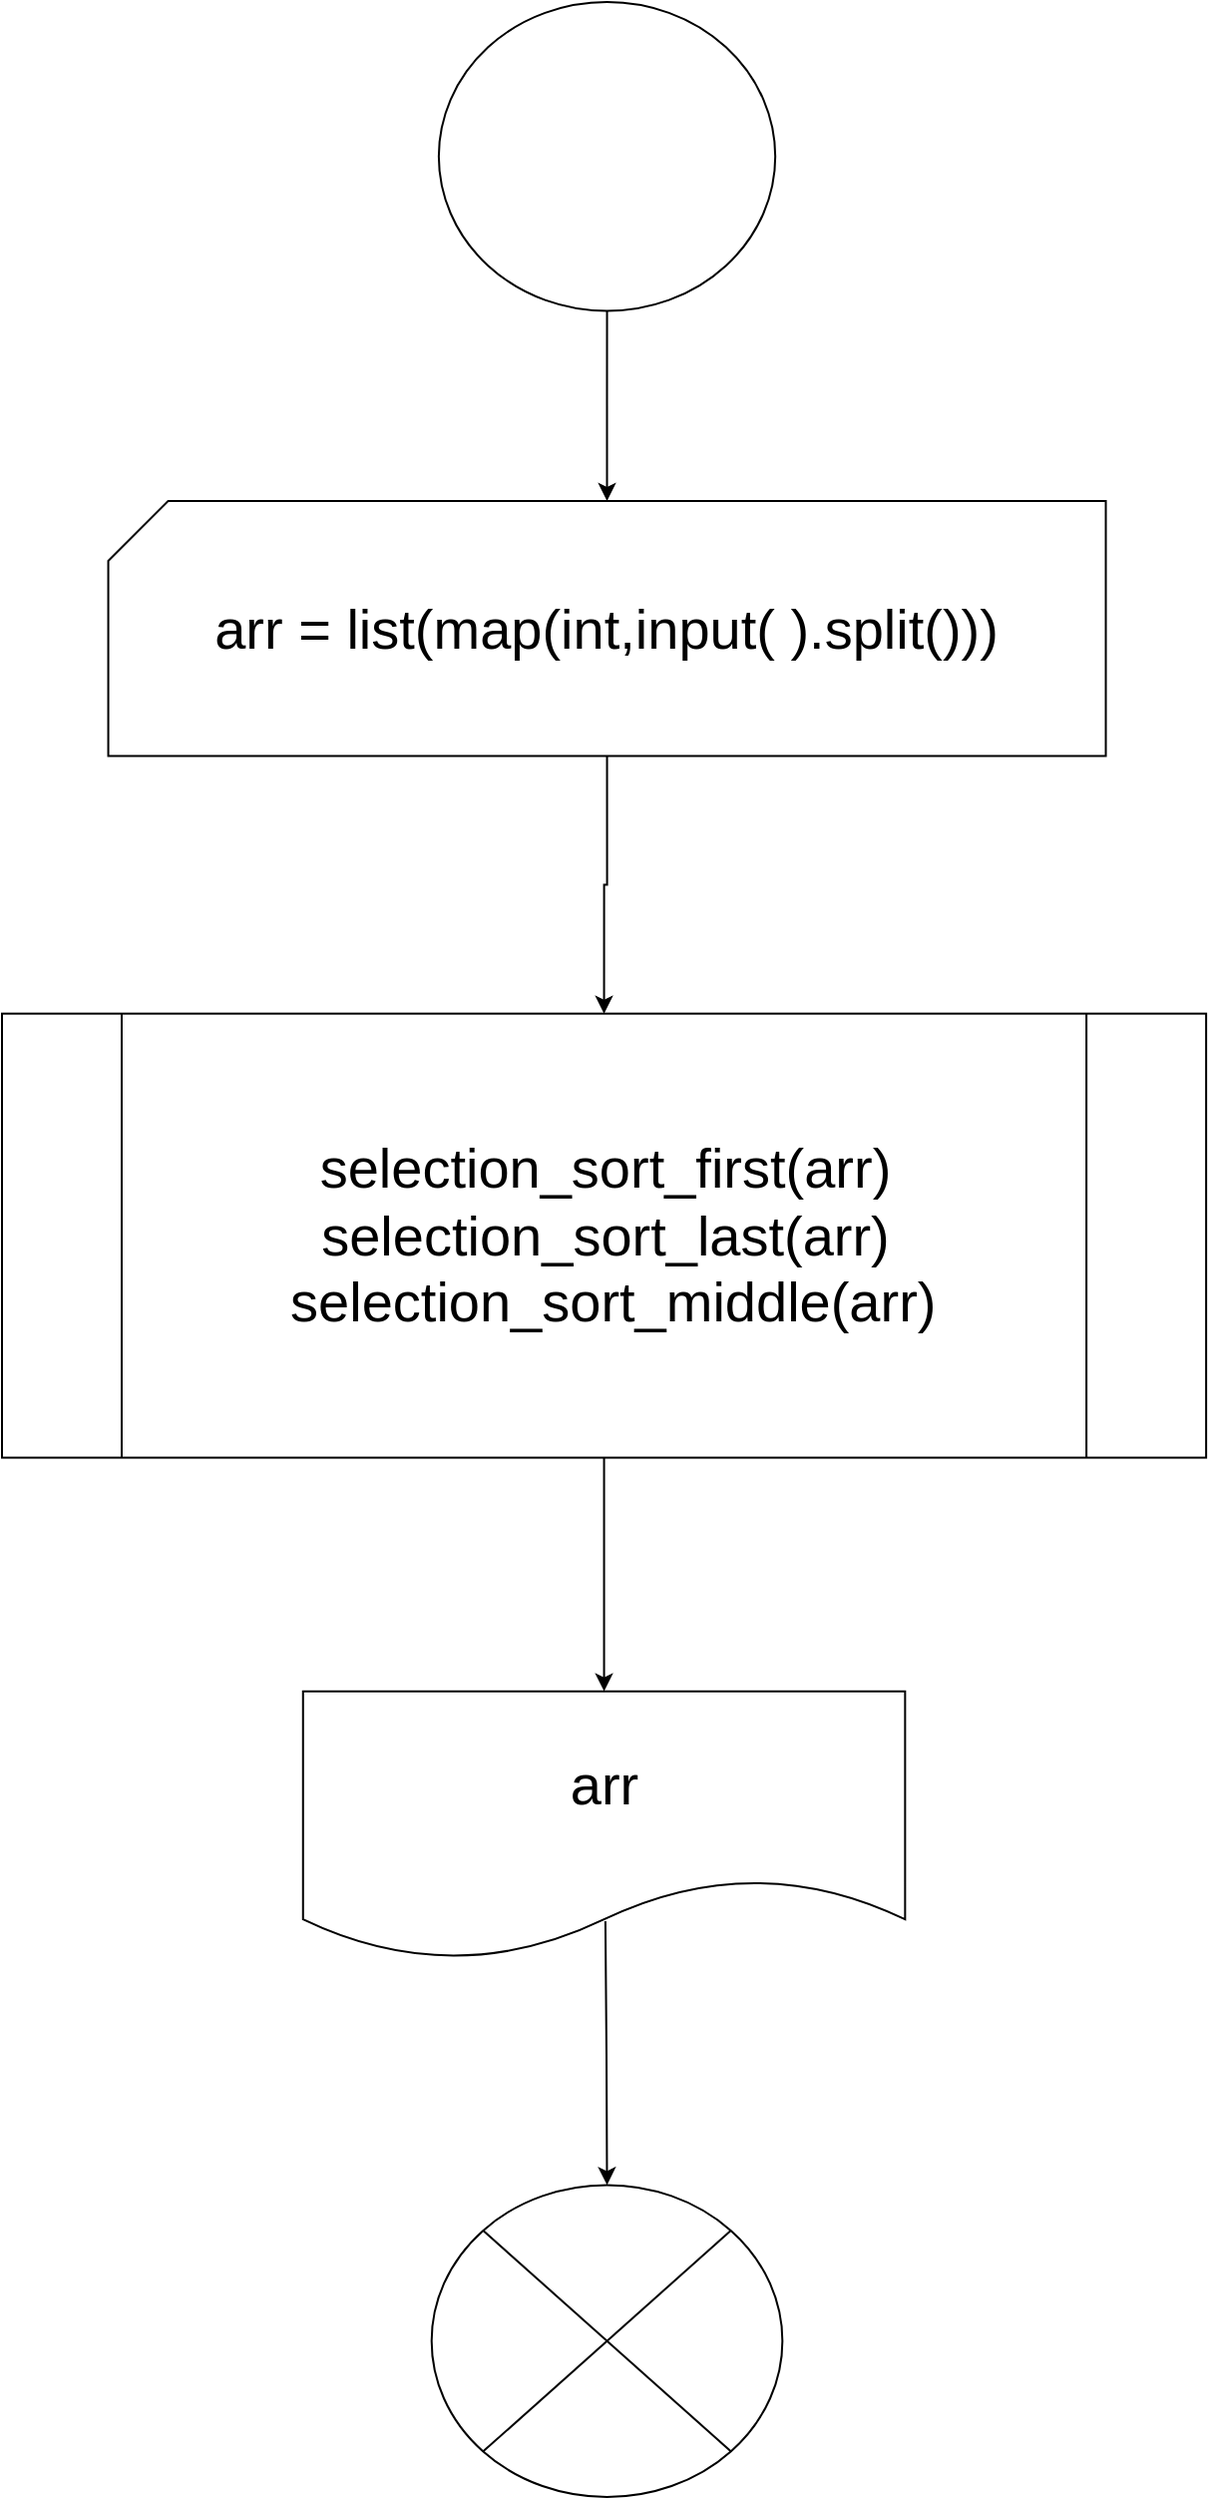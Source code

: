<mxfile version="22.1.5" type="github">
  <diagram id="C5RBs43oDa-KdzZeNtuy" name="Page-1">
    <mxGraphModel dx="929" dy="3157" grid="1" gridSize="10" guides="1" tooltips="1" connect="1" arrows="1" fold="1" page="1" pageScale="1" pageWidth="827" pageHeight="1169" math="0" shadow="0">
      <root>
        <mxCell id="WIyWlLk6GJQsqaUBKTNV-0" />
        <mxCell id="WIyWlLk6GJQsqaUBKTNV-1" parent="WIyWlLk6GJQsqaUBKTNV-0" />
        <mxCell id="GnlaAtMcbr-nOltD3uFB-0" value="" style="ellipse;whiteSpace=wrap;html=1;fontSize=16;container=0;" vertex="1" parent="WIyWlLk6GJQsqaUBKTNV-1">
          <mxGeometry x="3228.943" y="-630" width="168.654" height="154.769" as="geometry" />
        </mxCell>
        <mxCell id="GnlaAtMcbr-nOltD3uFB-1" style="edgeStyle=orthogonalEdgeStyle;rounded=0;orthogonalLoop=1;jettySize=auto;html=1;entryX=0.5;entryY=0;entryDx=0;entryDy=0;entryPerimeter=0;" edge="1" parent="WIyWlLk6GJQsqaUBKTNV-1" source="GnlaAtMcbr-nOltD3uFB-0" target="GnlaAtMcbr-nOltD3uFB-6">
          <mxGeometry relative="1" as="geometry">
            <mxPoint x="3311.78" y="-378.521" as="targetPoint" />
          </mxGeometry>
        </mxCell>
        <mxCell id="GnlaAtMcbr-nOltD3uFB-2" value="&lt;div style=&quot;font-size: 28px;&quot;&gt;&lt;font style=&quot;font-size: 28px;&quot;&gt;selection_sort_first(arr)&lt;/font&gt;&lt;/div&gt;&lt;div style=&quot;font-size: 28px;&quot;&gt;&lt;font style=&quot;font-size: 28px;&quot;&gt;selection_sort_last(arr)&lt;/font&gt;&lt;/div&gt;&lt;font style=&quot;font-size: 28px;&quot;&gt;&amp;nbsp;selection_sort_middle(arr)&lt;/font&gt;" style="shape=process;whiteSpace=wrap;html=1;backgroundOutline=1;container=0;" vertex="1" parent="WIyWlLk6GJQsqaUBKTNV-1">
          <mxGeometry x="3010" y="-123.169" width="603.56" height="222.459" as="geometry" />
        </mxCell>
        <mxCell id="GnlaAtMcbr-nOltD3uFB-3" value="&lt;font style=&quot;font-size: 28px;&quot;&gt;arr&lt;/font&gt;" style="shape=document;whiteSpace=wrap;html=1;boundedLbl=1;container=0;" vertex="1" parent="WIyWlLk6GJQsqaUBKTNV-1">
          <mxGeometry x="3160.89" y="216.328" width="301.78" height="134.441" as="geometry" />
        </mxCell>
        <mxCell id="GnlaAtMcbr-nOltD3uFB-4" style="edgeStyle=orthogonalEdgeStyle;rounded=0;orthogonalLoop=1;jettySize=auto;html=1;entryX=0.5;entryY=0;entryDx=0;entryDy=0;" edge="1" parent="WIyWlLk6GJQsqaUBKTNV-1" source="GnlaAtMcbr-nOltD3uFB-2" target="GnlaAtMcbr-nOltD3uFB-3">
          <mxGeometry relative="1" as="geometry">
            <mxPoint x="3311.78" y="225.03" as="targetPoint" />
          </mxGeometry>
        </mxCell>
        <mxCell id="GnlaAtMcbr-nOltD3uFB-5" style="edgeStyle=orthogonalEdgeStyle;rounded=0;orthogonalLoop=1;jettySize=auto;html=1;exitX=0.5;exitY=1;exitDx=0;exitDy=0;exitPerimeter=0;entryX=0.5;entryY=0;entryDx=0;entryDy=0;" edge="1" parent="WIyWlLk6GJQsqaUBKTNV-1" source="GnlaAtMcbr-nOltD3uFB-6" target="GnlaAtMcbr-nOltD3uFB-2">
          <mxGeometry relative="1" as="geometry" />
        </mxCell>
        <mxCell id="GnlaAtMcbr-nOltD3uFB-6" value="&lt;font style=&quot;font-size: 28px;&quot;&gt;arr = list(map(int,input( ).split()))&lt;/font&gt;" style="shape=card;whiteSpace=wrap;html=1;container=0;" vertex="1" parent="WIyWlLk6GJQsqaUBKTNV-1">
          <mxGeometry x="3063.269" y="-380" width="500.002" height="127.788" as="geometry" />
        </mxCell>
        <mxCell id="GnlaAtMcbr-nOltD3uFB-7" value="" style="ellipse;whiteSpace=wrap;html=1;container=0;" vertex="1" parent="WIyWlLk6GJQsqaUBKTNV-1">
          <mxGeometry x="3225.347" y="463.692" width="175.828" height="156.308" as="geometry" />
        </mxCell>
        <mxCell id="GnlaAtMcbr-nOltD3uFB-8" value="" style="endArrow=none;html=1;rounded=0;entryX=1;entryY=0;entryDx=0;entryDy=0;exitX=0;exitY=1;exitDx=0;exitDy=0;" edge="1" parent="WIyWlLk6GJQsqaUBKTNV-1" source="GnlaAtMcbr-nOltD3uFB-7" target="GnlaAtMcbr-nOltD3uFB-7">
          <mxGeometry width="50" height="50" relative="1" as="geometry">
            <mxPoint x="3654.826" y="595.849" as="sourcePoint" />
            <mxPoint x="3820.012" y="430.66" as="targetPoint" />
          </mxGeometry>
        </mxCell>
        <mxCell id="GnlaAtMcbr-nOltD3uFB-9" value="" style="endArrow=none;html=1;rounded=0;entryX=0;entryY=0;entryDx=0;entryDy=0;exitX=1;exitY=1;exitDx=0;exitDy=0;" edge="1" parent="WIyWlLk6GJQsqaUBKTNV-1" source="GnlaAtMcbr-nOltD3uFB-7" target="GnlaAtMcbr-nOltD3uFB-7">
          <mxGeometry width="50" height="50" relative="1" as="geometry">
            <mxPoint x="3654.826" y="595.849" as="sourcePoint" />
            <mxPoint x="3820.012" y="430.66" as="targetPoint" />
          </mxGeometry>
        </mxCell>
        <mxCell id="GnlaAtMcbr-nOltD3uFB-10" style="edgeStyle=orthogonalEdgeStyle;rounded=0;orthogonalLoop=1;jettySize=auto;html=1;" edge="1" parent="WIyWlLk6GJQsqaUBKTNV-1" target="GnlaAtMcbr-nOltD3uFB-7">
          <mxGeometry relative="1" as="geometry">
            <mxPoint x="3312.511" y="463.698" as="targetPoint" />
            <mxPoint x="3312.456" y="331.547" as="sourcePoint" />
          </mxGeometry>
        </mxCell>
      </root>
    </mxGraphModel>
  </diagram>
</mxfile>
